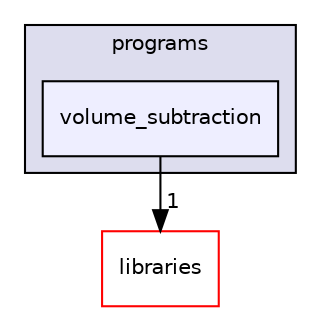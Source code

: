 digraph "xmipp/applications/programs/volume_subtraction" {
  compound=true
  node [ fontsize="10", fontname="Helvetica"];
  edge [ labelfontsize="10", labelfontname="Helvetica"];
  subgraph clusterdir_592b16dc4070b933e5655da2b0d20bbb {
    graph [ bgcolor="#ddddee", pencolor="black", label="programs" fontname="Helvetica", fontsize="10", URL="dir_592b16dc4070b933e5655da2b0d20bbb.html"]
  dir_6e79b67a95c8cee8fb02411d6813b5e1 [shape=box, label="volume_subtraction", style="filled", fillcolor="#eeeeff", pencolor="black", URL="dir_6e79b67a95c8cee8fb02411d6813b5e1.html"];
  }
  dir_29dba3f3840f20df3b04d1972e99046b [shape=box label="libraries" fillcolor="white" style="filled" color="red" URL="dir_29dba3f3840f20df3b04d1972e99046b.html"];
  dir_6e79b67a95c8cee8fb02411d6813b5e1->dir_29dba3f3840f20df3b04d1972e99046b [headlabel="1", labeldistance=1.5 headhref="dir_000250_000042.html"];
}
